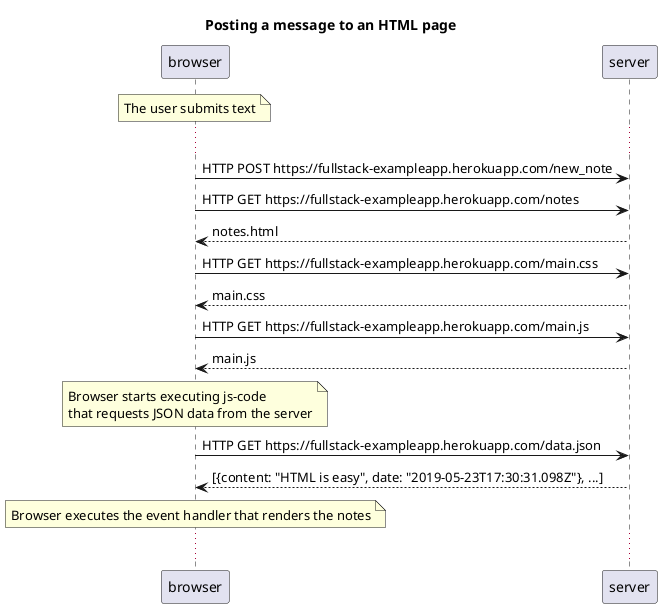 @startuml sequence
title Posting a message to an HTML page
participant browser
participant server
note over browser
  The user submits text
end note
...
browser -> server: HTTP POST https://fullstack-exampleapp.herokuapp.com/new_note
browser -> server: HTTP GET https://fullstack-exampleapp.herokuapp.com/notes
return notes.html
browser -> server: HTTP GET https://fullstack-exampleapp.herokuapp.com/main.css
return main.css
browser -> server: HTTP GET https://fullstack-exampleapp.herokuapp.com/main.js
return main.js
note over browser
  Browser starts executing js-code
  that requests JSON data from the server
end note
browser -> server: HTTP GET https://fullstack-exampleapp.herokuapp.com/data.json
return [{content: "HTML is easy", date: "2019-05-23T17:30:31.098Z"}, ...]
note over browser
  Browser executes the event handler that renders the notes
end note
...
@enduml
